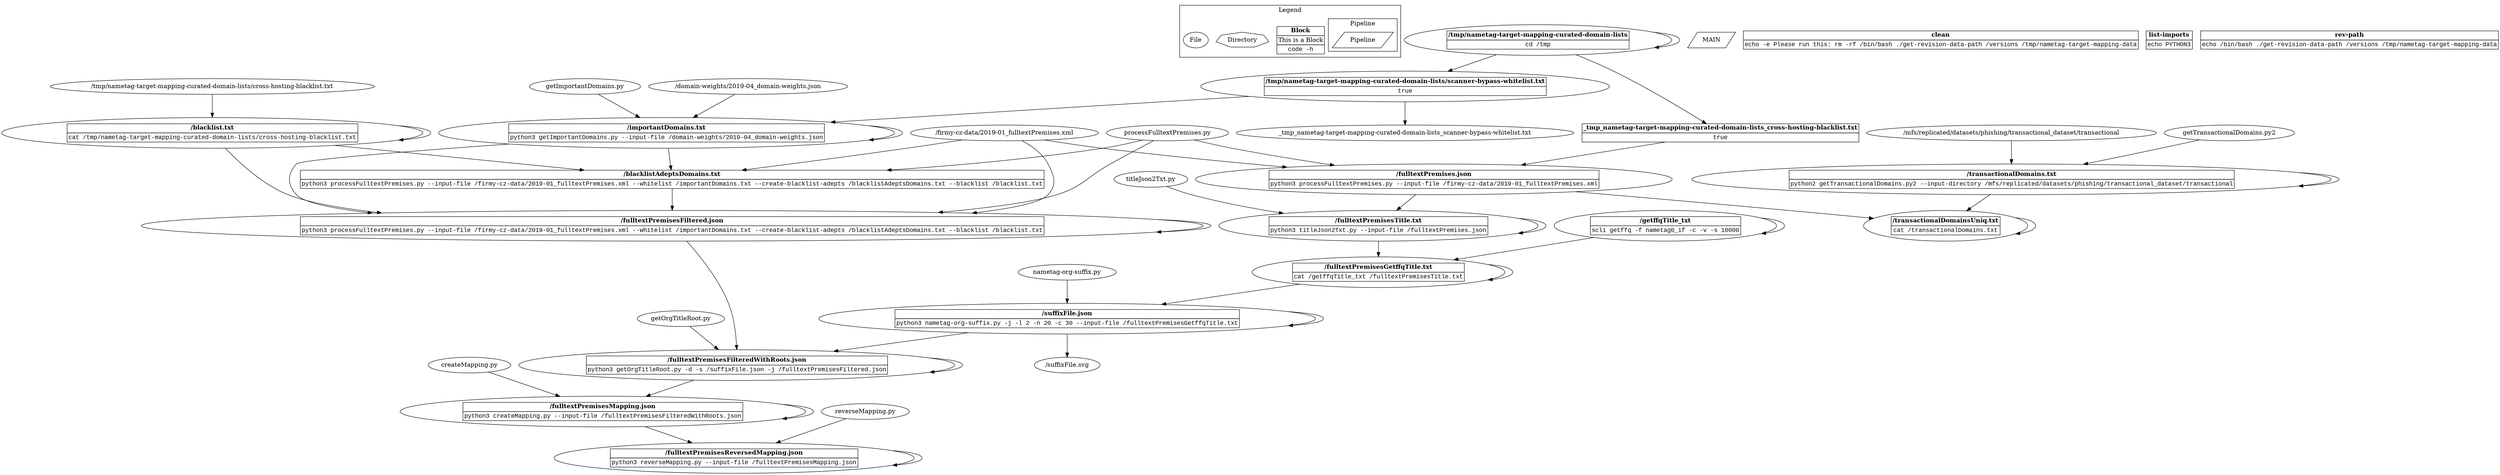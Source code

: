 digraph  {
	subgraph cluster_s0 {
		ID = "cluster_s0";
		subgraph cluster_s0 {
			ID = "cluster_s0";
			label="Pipeline";
			n38[label="Pipeline",shape="parallelogram"];
			
		}label="Legend";
		n39[label=<<table border="0" cellborder="1" cellspacing="0"><tr><td><b>Block</b></td></tr><tr><td>This is a Block</td></tr><tr><td><font face="Courier New, Courier, monospace">code -h</font></td></tr></table>>,shape="plain"];
		n37[label="Directory",shape="septagon"];
		n36[label="File",shape="oval"];
		
	}
	n20[label=<<table border="0" cellborder="1" cellspacing="0"><tr><td><b>/blacklist.txt</b></td></tr><tr><td><font face="Courier New, Courier, monospace">cat /tmp/nametag-target-mapping-curated-domain-lists/cross-hosting-blacklist.txt</font></td></tr></table>>,shape="oval"];
	n13[label=<<table border="0" cellborder="1" cellspacing="0"><tr><td><b>/blacklistAdeptsDomains.txt</b></td></tr><tr><td><font face="Courier New, Courier, monospace">python3 processFulltextPremises.py --input-file /firmy-cz-data/2019-01_fulltextPremises.xml --whitelist /importantDomains.txt --create-blacklist-adepts /blacklistAdeptsDomains.txt --blacklist /blacklist.txt</font></td></tr></table>>,shape="plain"];
	n29[label="/domain-weights/2019-04_domain-weights.json",shape="oval"];
	n33[label="/firmy-cz-data/2019-01_fulltextPremises.xml",shape="oval"];
	n8[label=<<table border="0" cellborder="1" cellspacing="0"><tr><td><b>/fulltextPremises.json</b></td></tr><tr><td><font face="Courier New, Courier, monospace">python3 processFulltextPremises.py --input-file /firmy-cz-data/2019-01_fulltextPremises.xml</font></td></tr></table>>,shape="oval"];
	n14[label=<<table border="0" cellborder="1" cellspacing="0"><tr><td><b>/fulltextPremisesFiltered.json</b></td></tr><tr><td><font face="Courier New, Courier, monospace">python3 processFulltextPremises.py --input-file /firmy-cz-data/2019-01_fulltextPremises.xml --whitelist /importantDomains.txt --create-blacklist-adepts /blacklistAdeptsDomains.txt --blacklist /blacklist.txt</font></td></tr></table>>,shape="oval"];
	n7[label=<<table border="0" cellborder="1" cellspacing="0"><tr><td><b>/fulltextPremisesFilteredWithRoots.json</b></td></tr><tr><td><font face="Courier New, Courier, monospace">python3 getOrgTitleRoot.py -d -s /suffixFile.json -j /fulltextPremisesFiltered.json</font></td></tr></table>>,shape="oval"];
	n16[label=<<table border="0" cellborder="1" cellspacing="0"><tr><td><b>/fulltextPremisesGetffqTitle.txt</b></td></tr><tr><td><font face="Courier New, Courier, monospace">cat /getffqTitle_txt /fulltextPremisesTitle.txt</font></td></tr></table>>,shape="oval"];
	n3[label=<<table border="0" cellborder="1" cellspacing="0"><tr><td><b>/fulltextPremisesMapping.json</b></td></tr><tr><td><font face="Courier New, Courier, monospace">python3 createMapping.py --input-file /fulltextPremisesFilteredWithRoots.json</font></td></tr></table>>,shape="oval"];
	n9[label=<<table border="0" cellborder="1" cellspacing="0"><tr><td><b>/fulltextPremisesReversedMapping.json</b></td></tr><tr><td><font face="Courier New, Courier, monospace">python3 reverseMapping.py --input-file /fulltextPremisesMapping.json</font></td></tr></table>>,shape="oval"];
	n11[label=<<table border="0" cellborder="1" cellspacing="0"><tr><td><b>/fulltextPremisesTitle.txt</b></td></tr><tr><td><font face="Courier New, Courier, monospace">python3 titleJson2Txt.py --input-file /fulltextPremises.json</font></td></tr></table>>,shape="oval"];
	n2[label=<<table border="0" cellborder="1" cellspacing="0"><tr><td><b>/getffqTitle_txt</b></td></tr><tr><td><font face="Courier New, Courier, monospace">scli getffq -f nametag0_if -c -v -s 10000</font></td></tr></table>>,shape="oval"];
	n17[label=<<table border="0" cellborder="1" cellspacing="0"><tr><td><b>/importantDomains.txt</b></td></tr><tr><td><font face="Courier New, Courier, monospace">python3 getImportantDomains.py --input-file /domain-weights/2019-04_domain-weights.json</font></td></tr></table>>,shape="oval"];
	n23[label="/mfs/replicated/datasets/phishing/transactional_dataset/transactional",shape="oval"];
	n18[label=<<table border="0" cellborder="1" cellspacing="0"><tr><td><b>/suffixFile.json</b></td></tr><tr><td><font face="Courier New, Courier, monospace">python3 nametag-org-suffix.py -j -l 2 -n 20 -c 30 --input-file /fulltextPremisesGetffqTitle.txt</font></td></tr></table>>,shape="oval"];
	n26[label="/suffixFile.svg",shape="oval"];
	n10[label=<<table border="0" cellborder="1" cellspacing="0"><tr><td><b>/tmp/nametag-target-mapping-curated-domain-lists</b></td></tr><tr><td><font face="Courier New, Courier, monospace">cd /tmp</font></td></tr></table>>,shape="oval"];
	n27[label="/tmp/nametag-target-mapping-curated-domain-lists/cross-hosting-blacklist.txt",shape="oval"];
	n6[label=<<table border="0" cellborder="1" cellspacing="0"><tr><td><b>/tmp/nametag-target-mapping-curated-domain-lists/scanner-bypass-whitelist.txt</b></td></tr><tr><td><font face="Courier New, Courier, monospace">true</font></td></tr></table>>,shape="oval"];
	n19[label=<<table border="0" cellborder="1" cellspacing="0"><tr><td><b>/transactionalDomains.txt</b></td></tr><tr><td><font face="Courier New, Courier, monospace">python2 getTransactionalDomains.py2 --input-directory /mfs/replicated/datasets/phishing/transactional_dataset/transactional</font></td></tr></table>>,shape="oval"];
	n15[label=<<table border="0" cellborder="1" cellspacing="0"><tr><td><b>/transactionalDomainsUniq.txt</b></td></tr><tr><td><font face="Courier New, Courier, monospace">cat /transactionalDomains.txt</font></td></tr></table>>,shape="oval"];
	n1[label="MAIN",shape="parallelogram"];
	n12[label=<<table border="0" cellborder="1" cellspacing="0"><tr><td><b>_tmp_nametag-target-mapping-curated-domain-lists_cross-hosting-blacklist.txt</b></td></tr><tr><td><font face="Courier New, Courier, monospace">true</font></td></tr></table>>,shape="plain"];
	n30[label="_tmp_nametag-target-mapping-curated-domain-lists_scanner-bypass-whitelist.txt",shape="oval"];
	n5[label=<<table border="0" cellborder="1" cellspacing="0"><tr><td><b>clean</b></td></tr><tr><td><font face="Courier New, Courier, monospace">echo -e Please run this: rm -rf /bin/bash ./get-revision-data-path /versions /tmp/nametag-target-mapping-data</font></td></tr></table>>,shape="plain"];
	n32[label="createMapping.py",shape="oval"];
	n34[label="getImportantDomains.py",shape="oval"];
	n28[label="getOrgTitleRoot.py",shape="oval"];
	n31[label="getTransactionalDomains.py2",shape="oval"];
	n4[label=<<table border="0" cellborder="1" cellspacing="0"><tr><td><b>list-imports</b></td></tr><tr><td><font face="Courier New, Courier, monospace">echo PYTHON3</font></td></tr></table>>,shape="plain"];
	n35[label="nametag-org-suffix.py",shape="oval"];
	n24[label="processFulltextPremises.py",shape="oval"];
	n21[label=<<table border="0" cellborder="1" cellspacing="0"><tr><td><b>rev-path</b></td></tr><tr><td><font face="Courier New, Courier, monospace">echo /bin/bash ./get-revision-data-path /versions /tmp/nametag-target-mapping-data</font></td></tr></table>>,shape="plain"];
	n25[label="reverseMapping.py",shape="oval"];
	n22[label="titleJson2Txt.py",shape="oval"];
	n20->n14;
	n20->n13;
	n20->n20;
	n13->n14;
	n29->n17;
	n33->n14;
	n33->n13;
	n33->n8;
	n8->n11;
	n8->n15;
	n14->n14;
	n14->n7;
	n7->n7;
	n7->n3;
	n16->n16;
	n16->n18;
	n3->n3;
	n3->n9;
	n9->n9;
	n11->n16;
	n11->n11;
	n2->n16;
	n2->n2;
	n17->n14;
	n17->n13;
	n17->n17;
	n23->n19;
	n18->n7;
	n18->n18;
	n18->n26;
	n10->n12;
	n10->n6;
	n10->n10;
	n27->n20;
	n6->n30;
	n6->n17;
	n19->n15;
	n19->n19;
	n15->n15;
	n12->n8;
	n32->n3;
	n34->n17;
	n28->n7;
	n31->n19;
	n35->n18;
	n24->n14;
	n24->n13;
	n24->n8;
	n25->n9;
	n22->n11;
	
}